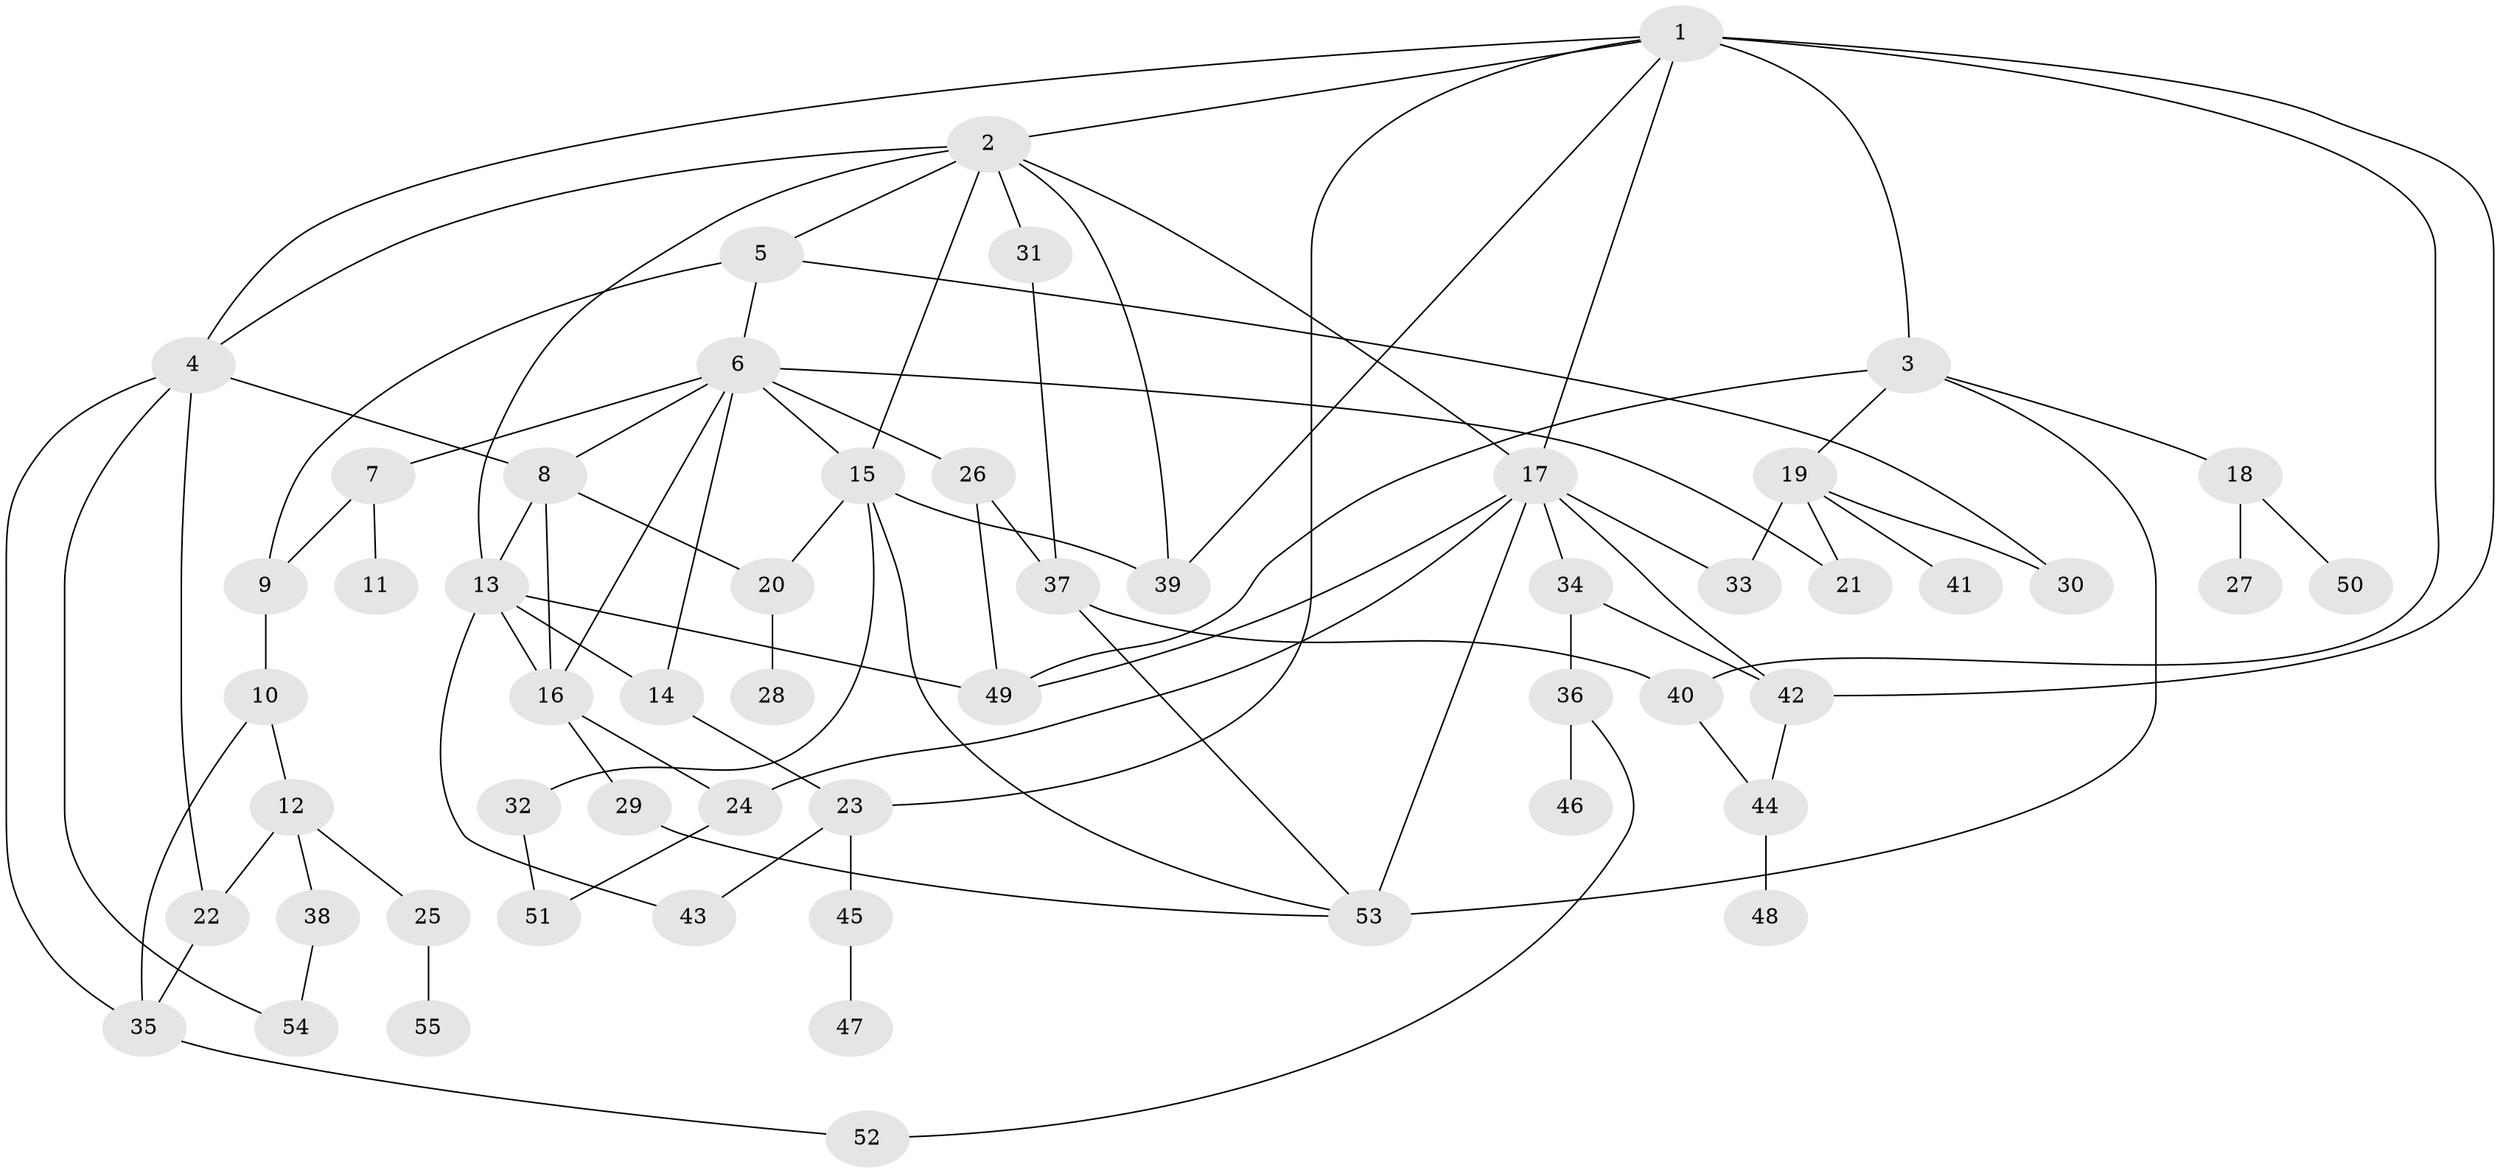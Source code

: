 // original degree distribution, {7: 0.007462686567164179, 5: 0.03731343283582089, 4: 0.14925373134328357, 3: 0.1865671641791045, 9: 0.007462686567164179, 2: 0.26119402985074625, 8: 0.007462686567164179, 6: 0.029850746268656716, 1: 0.31343283582089554}
// Generated by graph-tools (version 1.1) at 2025/48/03/04/25 22:48:45]
// undirected, 55 vertices, 90 edges
graph export_dot {
  node [color=gray90,style=filled];
  1;
  2;
  3;
  4;
  5;
  6;
  7;
  8;
  9;
  10;
  11;
  12;
  13;
  14;
  15;
  16;
  17;
  18;
  19;
  20;
  21;
  22;
  23;
  24;
  25;
  26;
  27;
  28;
  29;
  30;
  31;
  32;
  33;
  34;
  35;
  36;
  37;
  38;
  39;
  40;
  41;
  42;
  43;
  44;
  45;
  46;
  47;
  48;
  49;
  50;
  51;
  52;
  53;
  54;
  55;
  1 -- 2 [weight=1.0];
  1 -- 3 [weight=1.0];
  1 -- 4 [weight=1.0];
  1 -- 17 [weight=1.0];
  1 -- 23 [weight=1.0];
  1 -- 39 [weight=1.0];
  1 -- 40 [weight=1.0];
  1 -- 42 [weight=1.0];
  2 -- 4 [weight=1.0];
  2 -- 5 [weight=1.0];
  2 -- 13 [weight=1.0];
  2 -- 15 [weight=1.0];
  2 -- 17 [weight=1.0];
  2 -- 31 [weight=1.0];
  2 -- 39 [weight=1.0];
  3 -- 18 [weight=1.0];
  3 -- 19 [weight=1.0];
  3 -- 49 [weight=1.0];
  3 -- 53 [weight=1.0];
  4 -- 8 [weight=1.0];
  4 -- 22 [weight=1.0];
  4 -- 35 [weight=1.0];
  4 -- 54 [weight=1.0];
  5 -- 6 [weight=1.0];
  5 -- 9 [weight=1.0];
  5 -- 30 [weight=1.0];
  6 -- 7 [weight=1.0];
  6 -- 8 [weight=1.0];
  6 -- 14 [weight=1.0];
  6 -- 15 [weight=1.0];
  6 -- 16 [weight=1.0];
  6 -- 21 [weight=1.0];
  6 -- 26 [weight=1.0];
  7 -- 9 [weight=2.0];
  7 -- 11 [weight=1.0];
  8 -- 13 [weight=1.0];
  8 -- 16 [weight=1.0];
  8 -- 20 [weight=1.0];
  9 -- 10 [weight=1.0];
  10 -- 12 [weight=1.0];
  10 -- 35 [weight=1.0];
  12 -- 22 [weight=1.0];
  12 -- 25 [weight=1.0];
  12 -- 38 [weight=1.0];
  13 -- 14 [weight=1.0];
  13 -- 16 [weight=1.0];
  13 -- 43 [weight=1.0];
  13 -- 49 [weight=2.0];
  14 -- 23 [weight=1.0];
  15 -- 20 [weight=1.0];
  15 -- 32 [weight=1.0];
  15 -- 39 [weight=3.0];
  15 -- 53 [weight=1.0];
  16 -- 24 [weight=1.0];
  16 -- 29 [weight=1.0];
  17 -- 24 [weight=1.0];
  17 -- 33 [weight=1.0];
  17 -- 34 [weight=1.0];
  17 -- 42 [weight=1.0];
  17 -- 49 [weight=1.0];
  17 -- 53 [weight=1.0];
  18 -- 27 [weight=1.0];
  18 -- 50 [weight=1.0];
  19 -- 21 [weight=1.0];
  19 -- 30 [weight=1.0];
  19 -- 33 [weight=1.0];
  19 -- 41 [weight=1.0];
  20 -- 28 [weight=1.0];
  22 -- 35 [weight=1.0];
  23 -- 43 [weight=1.0];
  23 -- 45 [weight=1.0];
  24 -- 51 [weight=1.0];
  25 -- 55 [weight=1.0];
  26 -- 37 [weight=1.0];
  26 -- 49 [weight=1.0];
  29 -- 53 [weight=1.0];
  31 -- 37 [weight=1.0];
  32 -- 51 [weight=2.0];
  34 -- 36 [weight=1.0];
  34 -- 42 [weight=1.0];
  35 -- 52 [weight=1.0];
  36 -- 46 [weight=1.0];
  36 -- 52 [weight=1.0];
  37 -- 40 [weight=1.0];
  37 -- 53 [weight=2.0];
  38 -- 54 [weight=1.0];
  40 -- 44 [weight=1.0];
  42 -- 44 [weight=1.0];
  44 -- 48 [weight=1.0];
  45 -- 47 [weight=1.0];
}
